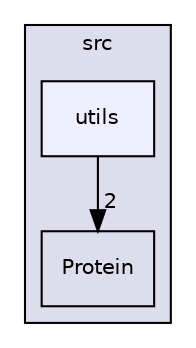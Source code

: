 digraph "/home/runner/work/ffp/ffp/src/utils" {
  compound=true
  node [ fontsize="10", fontname="Helvetica"];
  edge [ labelfontsize="10", labelfontname="Helvetica"];
  subgraph clusterdir_68267d1309a1af8e8297ef4c3efbcdba {
    graph [ bgcolor="#ddddee", pencolor="black", label="src" fontname="Helvetica", fontsize="10", URL="dir_68267d1309a1af8e8297ef4c3efbcdba.html"]
  dir_32797135fe23c5eec817d4836231640f [shape=box label="Protein" URL="dir_32797135fe23c5eec817d4836231640f.html"];
  dir_313caf1132e152dd9b58bea13a4052ca [shape=box, label="utils", style="filled", fillcolor="#eeeeff", pencolor="black", URL="dir_313caf1132e152dd9b58bea13a4052ca.html"];
  }
  dir_313caf1132e152dd9b58bea13a4052ca->dir_32797135fe23c5eec817d4836231640f [headlabel="2", labeldistance=1.5 headhref="dir_000002_000001.html"];
}
